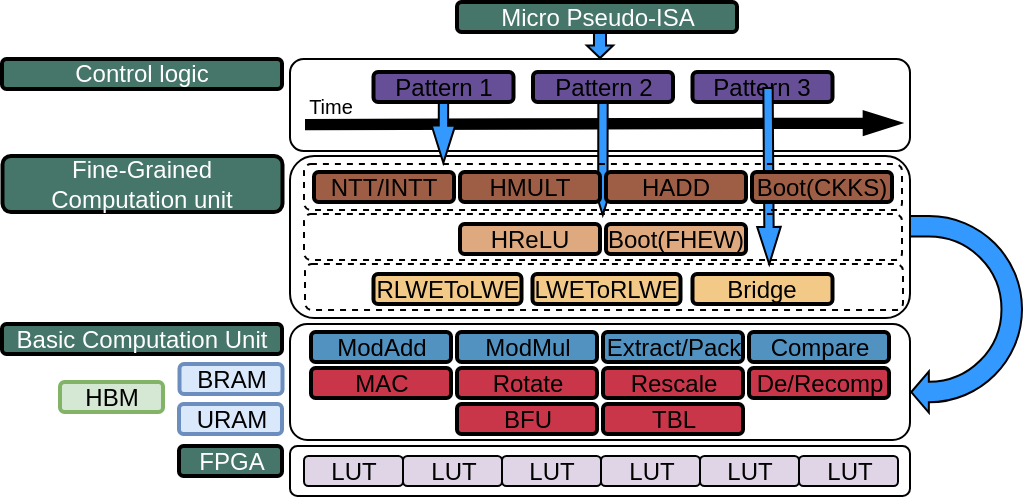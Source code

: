 <mxfile version="28.2.8">
  <diagram name="Page-1" id="N8C0wDKiSXCo6xsvEcrM">
    <mxGraphModel dx="2252" dy="896" grid="1" gridSize="10" guides="1" tooltips="1" connect="1" arrows="1" fold="1" page="1" pageScale="1" pageWidth="1654" pageHeight="1169" math="0" shadow="0">
      <root>
        <mxCell id="0" />
        <mxCell id="1" parent="0" />
        <mxCell id="qpZeofuVSaSVFo1wh7OD-1" value="" style="rounded=1;whiteSpace=wrap;html=1;fillColor=none;" vertex="1" parent="1">
          <mxGeometry x="714" y="407" width="310" height="81" as="geometry" />
        </mxCell>
        <mxCell id="qpZeofuVSaSVFo1wh7OD-2" value="LUT" style="rounded=1;whiteSpace=wrap;html=1;fillColor=#e0d5e7;" vertex="1" parent="1">
          <mxGeometry x="721" y="557" width="49.5" height="15" as="geometry" />
        </mxCell>
        <mxCell id="qpZeofuVSaSVFo1wh7OD-3" value="FPGA" style="rounded=1;whiteSpace=wrap;html=1;fontStyle=0;strokeWidth=2;strokeColor=default;fillColor=#46766A;fontColor=#FFFFFF;" vertex="1" parent="1">
          <mxGeometry x="658.5" y="552" width="51.5" height="15" as="geometry" />
        </mxCell>
        <mxCell id="qpZeofuVSaSVFo1wh7OD-4" value="Basic Computation Unit" style="rounded=1;whiteSpace=wrap;html=1;fontStyle=0;strokeWidth=2;strokeColor=default;fillColor=#46766A;fontColor=#FFFFFF;" vertex="1" parent="1">
          <mxGeometry x="570" y="491" width="140" height="15" as="geometry" />
        </mxCell>
        <mxCell id="qpZeofuVSaSVFo1wh7OD-5" value="Fine-Grained Computation unit" style="rounded=1;whiteSpace=wrap;html=1;fontStyle=0;strokeWidth=2;strokeColor=default;fillColor=#46766A;fontColor=#FFFFFF;" vertex="1" parent="1">
          <mxGeometry x="570.25" y="407" width="140" height="28" as="geometry" />
        </mxCell>
        <mxCell id="qpZeofuVSaSVFo1wh7OD-6" value="Control logic" style="rounded=1;whiteSpace=wrap;html=1;fontStyle=0;strokeWidth=2;strokeColor=default;fillColor=#46766A;fontColor=#FFFFFF;" vertex="1" parent="1">
          <mxGeometry x="570" y="358.5" width="140" height="15" as="geometry" />
        </mxCell>
        <mxCell id="qpZeofuVSaSVFo1wh7OD-7" value="HBM&lt;span style=&quot;color: rgba(0, 0, 0, 0); font-family: monospace; font-size: 0px; text-align: start; text-wrap-mode: nowrap;&quot;&gt;%3CmxGraphModel%3E%3Croot%3E%3CmxCell%20id%3D%220%22%2F%3E%3CmxCell%20id%3D%221%22%20parent%3D%220%22%2F%3E%3CmxCell%20id%3D%222%22%20value%3D%22CKKS%22%20style%3D%22rounded%3D1%3BwhiteSpace%3Dwrap%3Bhtml%3D1%3BstrokeColor%3Ddefault%3BfillColor%3D%238e413d%3BfontStyle%3D0%3BstrokeWidth%3D2%3BfontColor%3D%23FFFFFF%3B%22%20vertex%3D%221%22%20parent%3D%221%22%3E%3CmxGeometry%20x%3D%22332%22%20y%3D%22200%22%20width%3D%2251.5%22%20height%3D%2215%22%20as%3D%22geometry%22%2F%3E%3C%2FmxCell%3E%3C%2Froot%3E%3C%2FmxGraphModel%3E&lt;/span&gt;" style="rounded=1;whiteSpace=wrap;html=1;strokeColor=#82b366;fillColor=#d5e8d4;fontStyle=0;strokeWidth=2;" vertex="1" parent="1">
          <mxGeometry x="599" y="520" width="51.5" height="15" as="geometry" />
        </mxCell>
        <mxCell id="qpZeofuVSaSVFo1wh7OD-8" value="BRAM" style="rounded=1;whiteSpace=wrap;html=1;strokeColor=#6c8ebf;fillColor=#dae8fc;fontStyle=0;strokeWidth=2;" vertex="1" parent="1">
          <mxGeometry x="658.75" y="511" width="51.5" height="15" as="geometry" />
        </mxCell>
        <mxCell id="qpZeofuVSaSVFo1wh7OD-9" value="URAM" style="rounded=1;whiteSpace=wrap;html=1;strokeColor=#6c8ebf;fillColor=#dae8fc;fontStyle=0;strokeWidth=2;" vertex="1" parent="1">
          <mxGeometry x="658.5" y="531" width="51.5" height="15" as="geometry" />
        </mxCell>
        <mxCell id="qpZeofuVSaSVFo1wh7OD-10" value="" style="rounded=1;whiteSpace=wrap;html=1;fillColor=none;" vertex="1" parent="1">
          <mxGeometry x="714" y="552" width="310" height="25" as="geometry" />
        </mxCell>
        <mxCell id="qpZeofuVSaSVFo1wh7OD-11" value="LUT" style="rounded=1;whiteSpace=wrap;html=1;fillColor=#e0d5e7;" vertex="1" parent="1">
          <mxGeometry x="770.5" y="557" width="49.5" height="15" as="geometry" />
        </mxCell>
        <mxCell id="qpZeofuVSaSVFo1wh7OD-12" value="LUT" style="rounded=1;whiteSpace=wrap;html=1;fillColor=#e0d5e7;" vertex="1" parent="1">
          <mxGeometry x="820" y="557" width="49.5" height="15" as="geometry" />
        </mxCell>
        <mxCell id="qpZeofuVSaSVFo1wh7OD-13" value="LUT" style="rounded=1;whiteSpace=wrap;html=1;fillColor=#e0d5e7;" vertex="1" parent="1">
          <mxGeometry x="869.5" y="557" width="49.5" height="15" as="geometry" />
        </mxCell>
        <mxCell id="qpZeofuVSaSVFo1wh7OD-14" value="LUT" style="rounded=1;whiteSpace=wrap;html=1;fillColor=#e0d5e7;" vertex="1" parent="1">
          <mxGeometry x="919" y="557" width="49.5" height="15" as="geometry" />
        </mxCell>
        <mxCell id="qpZeofuVSaSVFo1wh7OD-15" value="LUT" style="rounded=1;whiteSpace=wrap;html=1;fillColor=#e0d5e7;" vertex="1" parent="1">
          <mxGeometry x="968.5" y="557" width="49.5" height="15" as="geometry" />
        </mxCell>
        <mxCell id="qpZeofuVSaSVFo1wh7OD-16" value="" style="rounded=1;whiteSpace=wrap;html=1;fillColor=none;" vertex="1" parent="1">
          <mxGeometry x="714" y="491" width="310" height="58" as="geometry" />
        </mxCell>
        <mxCell id="qpZeofuVSaSVFo1wh7OD-17" value="ModAdd" style="rounded=1;whiteSpace=wrap;html=1;fillColor=#5292C0;strokeWidth=2;glass=0;shadow=0;" vertex="1" parent="1">
          <mxGeometry x="724.5" y="495" width="70" height="15" as="geometry" />
        </mxCell>
        <mxCell id="qpZeofuVSaSVFo1wh7OD-18" value="ModMul" style="rounded=1;whiteSpace=wrap;html=1;fillColor=#5292C0;strokeWidth=2;glass=0;shadow=0;" vertex="1" parent="1">
          <mxGeometry x="797.5" y="495" width="70" height="15" as="geometry" />
        </mxCell>
        <mxCell id="qpZeofuVSaSVFo1wh7OD-19" value="BFU" style="rounded=1;whiteSpace=wrap;html=1;fillColor=#C93649;strokeWidth=2;glass=0;shadow=0;" vertex="1" parent="1">
          <mxGeometry x="797.5" y="531" width="70" height="15" as="geometry" />
        </mxCell>
        <mxCell id="qpZeofuVSaSVFo1wh7OD-20" value="De/Recomp" style="rounded=1;whiteSpace=wrap;html=1;fillColor=#C93649;strokeWidth=2;glass=0;shadow=0;" vertex="1" parent="1">
          <mxGeometry x="943.5" y="513" width="70" height="15" as="geometry" />
        </mxCell>
        <mxCell id="qpZeofuVSaSVFo1wh7OD-21" value="MAC" style="rounded=1;whiteSpace=wrap;html=1;fillColor=#C93649;strokeWidth=2;glass=0;shadow=0;" vertex="1" parent="1">
          <mxGeometry x="724.5" y="513" width="70" height="15" as="geometry" />
        </mxCell>
        <mxCell id="qpZeofuVSaSVFo1wh7OD-22" value="Rotate" style="rounded=1;whiteSpace=wrap;html=1;fillColor=#C93649;strokeWidth=2;glass=0;shadow=0;" vertex="1" parent="1">
          <mxGeometry x="797.5" y="513" width="70" height="15" as="geometry" />
        </mxCell>
        <mxCell id="qpZeofuVSaSVFo1wh7OD-23" value="Rescale" style="rounded=1;whiteSpace=wrap;html=1;fillColor=#C93649;strokeWidth=2;glass=0;shadow=0;" vertex="1" parent="1">
          <mxGeometry x="870.5" y="513" width="70" height="15" as="geometry" />
        </mxCell>
        <mxCell id="qpZeofuVSaSVFo1wh7OD-24" value="Compare" style="rounded=1;whiteSpace=wrap;html=1;fillColor=#5292C0;strokeWidth=2;glass=0;shadow=0;" vertex="1" parent="1">
          <mxGeometry x="943.5" y="495" width="70" height="15" as="geometry" />
        </mxCell>
        <mxCell id="qpZeofuVSaSVFo1wh7OD-25" value="Extract/Pack" style="rounded=1;whiteSpace=wrap;html=1;fillColor=#5292C0;strokeWidth=2;" vertex="1" parent="1">
          <mxGeometry x="870.5" y="495" width="70" height="15" as="geometry" />
        </mxCell>
        <mxCell id="qpZeofuVSaSVFo1wh7OD-26" value="TBL" style="rounded=1;whiteSpace=wrap;html=1;fillColor=#C93649;strokeWidth=2;" vertex="1" parent="1">
          <mxGeometry x="870.5" y="531" width="70" height="15" as="geometry" />
        </mxCell>
        <mxCell id="qpZeofuVSaSVFo1wh7OD-27" value="NTT/INTT" style="rounded=1;whiteSpace=wrap;html=1;fillColor=#9E5E45;strokeWidth=2;glass=0;shadow=0;" vertex="1" parent="1">
          <mxGeometry x="726" y="415" width="70" height="15" as="geometry" />
        </mxCell>
        <mxCell id="qpZeofuVSaSVFo1wh7OD-28" value="Bridge" style="rounded=1;whiteSpace=wrap;html=1;fillColor=#F2C987;strokeWidth=2;glass=0;shadow=0;" vertex="1" parent="1">
          <mxGeometry x="915.25" y="466" width="70" height="15" as="geometry" />
        </mxCell>
        <mxCell id="qpZeofuVSaSVFo1wh7OD-29" value="LWEToRLWE" style="rounded=1;whiteSpace=wrap;html=1;fillColor=#F2C987;strokeWidth=2;glass=0;shadow=0;" vertex="1" parent="1">
          <mxGeometry x="835.25" y="466" width="74" height="15" as="geometry" />
        </mxCell>
        <mxCell id="qpZeofuVSaSVFo1wh7OD-30" value="HReLU" style="rounded=1;whiteSpace=wrap;html=1;fillColor=#DEA97F;strokeWidth=2;glass=0;shadow=0;" vertex="1" parent="1">
          <mxGeometry x="799" y="441" width="70" height="15" as="geometry" />
        </mxCell>
        <mxCell id="qpZeofuVSaSVFo1wh7OD-31" value="Boot(FHEW)" style="rounded=1;whiteSpace=wrap;html=1;fillColor=#DEA97F;strokeWidth=2;glass=0;shadow=0;" vertex="1" parent="1">
          <mxGeometry x="872" y="441" width="70" height="15" as="geometry" />
        </mxCell>
        <mxCell id="qpZeofuVSaSVFo1wh7OD-32" value="RLWEToLWE" style="rounded=1;whiteSpace=wrap;html=1;fillColor=#F2C987;strokeWidth=2;glass=0;shadow=0;" vertex="1" parent="1">
          <mxGeometry x="755.75" y="466" width="74" height="15" as="geometry" />
        </mxCell>
        <mxCell id="qpZeofuVSaSVFo1wh7OD-33" value="" style="rounded=1;whiteSpace=wrap;html=1;fillColor=none;dashed=1;" vertex="1" parent="1">
          <mxGeometry x="721.5" y="461" width="299" height="23" as="geometry" />
        </mxCell>
        <mxCell id="qpZeofuVSaSVFo1wh7OD-34" value="" style="rounded=1;whiteSpace=wrap;html=1;fillColor=none;" vertex="1" parent="1">
          <mxGeometry x="714" y="358.5" width="310" height="46" as="geometry" />
        </mxCell>
        <mxCell id="qpZeofuVSaSVFo1wh7OD-35" value="" style="shape=flexArrow;endArrow=classic;html=1;rounded=0;width=4.667;endSize=5.887;endWidth=6.111;fillColor=#000000;" edge="1" parent="1">
          <mxGeometry width="50" height="50" relative="1" as="geometry">
            <mxPoint x="721.5" y="391.28" as="sourcePoint" />
            <mxPoint x="1020" y="390.5" as="targetPoint" />
          </mxGeometry>
        </mxCell>
        <mxCell id="qpZeofuVSaSVFo1wh7OD-36" value="Pattern 1" style="rounded=1;whiteSpace=wrap;html=1;fillColor=#664F97;strokeWidth=2;glass=0;shadow=0;" vertex="1" parent="1">
          <mxGeometry x="755.75" y="365" width="70" height="15" as="geometry" />
        </mxCell>
        <mxCell id="qpZeofuVSaSVFo1wh7OD-37" value="Pattern 2" style="rounded=1;whiteSpace=wrap;html=1;fillColor=#664F97;strokeWidth=2;glass=0;shadow=0;" vertex="1" parent="1">
          <mxGeometry x="835.5" y="365" width="70" height="15" as="geometry" />
        </mxCell>
        <mxCell id="qpZeofuVSaSVFo1wh7OD-38" value="Pattern 3" style="rounded=1;whiteSpace=wrap;html=1;fillColor=#664F97;strokeWidth=2;" vertex="1" parent="1">
          <mxGeometry x="915.25" y="365" width="70" height="15" as="geometry" />
        </mxCell>
        <mxCell id="qpZeofuVSaSVFo1wh7OD-39" value="" style="shape=flexArrow;endArrow=classic;html=1;rounded=0;width=4.667;endSize=5.887;endWidth=6.111;fillColor=#3399FF;entryX=0.233;entryY=-0.001;entryDx=0;entryDy=0;exitX=0.5;exitY=1;exitDx=0;exitDy=0;entryPerimeter=0;" edge="1" parent="1" source="qpZeofuVSaSVFo1wh7OD-36" target="qpZeofuVSaSVFo1wh7OD-45">
          <mxGeometry width="50" height="50" relative="1" as="geometry">
            <mxPoint x="798" y="372.5" as="sourcePoint" />
            <mxPoint x="797.5" y="407.95" as="targetPoint" />
          </mxGeometry>
        </mxCell>
        <mxCell id="qpZeofuVSaSVFo1wh7OD-40" value="" style="shape=flexArrow;endArrow=classic;html=1;rounded=0;width=4.667;endSize=5.887;endWidth=6.111;fillColor=#3399FF;entryX=0.5;entryY=0;entryDx=0;entryDy=0;exitX=0.5;exitY=1;exitDx=0;exitDy=0;" edge="1" parent="1" source="qpZeofuVSaSVFo1wh7OD-37">
          <mxGeometry width="50" height="50" relative="1" as="geometry">
            <mxPoint x="870" y="381" as="sourcePoint" />
            <mxPoint x="870.39" y="437" as="targetPoint" />
          </mxGeometry>
        </mxCell>
        <mxCell id="qpZeofuVSaSVFo1wh7OD-41" value="" style="shape=flexArrow;endArrow=classic;html=1;rounded=0;width=4.667;endSize=5.887;endWidth=6.111;fillColor=#3399FF;exitX=0.5;exitY=1;exitDx=0;exitDy=0;entryX=0.778;entryY=1.114;entryDx=0;entryDy=0;entryPerimeter=0;" edge="1" parent="1" target="qpZeofuVSaSVFo1wh7OD-46">
          <mxGeometry width="50" height="50" relative="1" as="geometry">
            <mxPoint x="953" y="372.5" as="sourcePoint" />
            <mxPoint x="953" y="436.5" as="targetPoint" />
          </mxGeometry>
        </mxCell>
        <mxCell id="qpZeofuVSaSVFo1wh7OD-42" value="HMULT" style="rounded=1;whiteSpace=wrap;html=1;fillColor=#9E5E45;strokeWidth=2;glass=0;shadow=0;" vertex="1" parent="1">
          <mxGeometry x="799" y="415" width="70" height="15" as="geometry" />
        </mxCell>
        <mxCell id="qpZeofuVSaSVFo1wh7OD-43" value="Boot(CKKS)" style="rounded=1;whiteSpace=wrap;html=1;fillColor=#9E5E45;strokeWidth=2;glass=0;shadow=0;" vertex="1" parent="1">
          <mxGeometry x="945" y="415" width="70" height="15" as="geometry" />
        </mxCell>
        <mxCell id="qpZeofuVSaSVFo1wh7OD-44" value="HADD" style="rounded=1;whiteSpace=wrap;html=1;fillColor=#9E5E45;strokeWidth=2;" vertex="1" parent="1">
          <mxGeometry x="872" y="415" width="70" height="15" as="geometry" />
        </mxCell>
        <mxCell id="qpZeofuVSaSVFo1wh7OD-45" value="" style="rounded=1;whiteSpace=wrap;html=1;fillColor=none;dashed=1;" vertex="1" parent="1">
          <mxGeometry x="721" y="411" width="299" height="23" as="geometry" />
        </mxCell>
        <mxCell id="qpZeofuVSaSVFo1wh7OD-46" value="" style="rounded=1;whiteSpace=wrap;html=1;fillColor=none;dashed=1;" vertex="1" parent="1">
          <mxGeometry x="721" y="436" width="299" height="23" as="geometry" />
        </mxCell>
        <mxCell id="qpZeofuVSaSVFo1wh7OD-47" value="Time" style="text;html=1;whiteSpace=wrap;strokeColor=none;fillColor=none;align=center;verticalAlign=middle;rounded=0;strokeWidth=1;fontSize=10;" vertex="1" parent="1">
          <mxGeometry x="718" y="373.5" width="33" height="16" as="geometry" />
        </mxCell>
        <mxCell id="qpZeofuVSaSVFo1wh7OD-48" value="Micro Pseudo-ISA" style="rounded=1;whiteSpace=wrap;html=1;fontStyle=0;strokeWidth=2;strokeColor=default;fillColor=#46766A;fontColor=#FFFFFF;" vertex="1" parent="1">
          <mxGeometry x="797.5" y="330" width="140" height="15" as="geometry" />
        </mxCell>
        <mxCell id="qpZeofuVSaSVFo1wh7OD-49" value="" style="shape=flexArrow;endArrow=classic;html=1;rounded=0;width=6.027;endSize=1.759;endWidth=6.111;fillColor=#3399FF;entryX=0.5;entryY=0;entryDx=0;entryDy=0;exitX=0.5;exitY=1;exitDx=0;exitDy=0;" edge="1" parent="1" target="qpZeofuVSaSVFo1wh7OD-34">
          <mxGeometry width="50" height="50" relative="1" as="geometry">
            <mxPoint x="869" y="345" as="sourcePoint" />
            <mxPoint x="912" y="320.5" as="targetPoint" />
          </mxGeometry>
        </mxCell>
        <mxCell id="qpZeofuVSaSVFo1wh7OD-50" value="" style="html=1;shadow=0;dashed=0;align=center;verticalAlign=middle;shape=mxgraph.arrows2.uTurnArrow;dy=5.13;arrowHead=20.49;dx2=8.8;rotation=-180;fillColor=#3399FF;" vertex="1" parent="1">
          <mxGeometry x="1024" y="437" width="56" height="98.27" as="geometry" />
        </mxCell>
      </root>
    </mxGraphModel>
  </diagram>
</mxfile>
